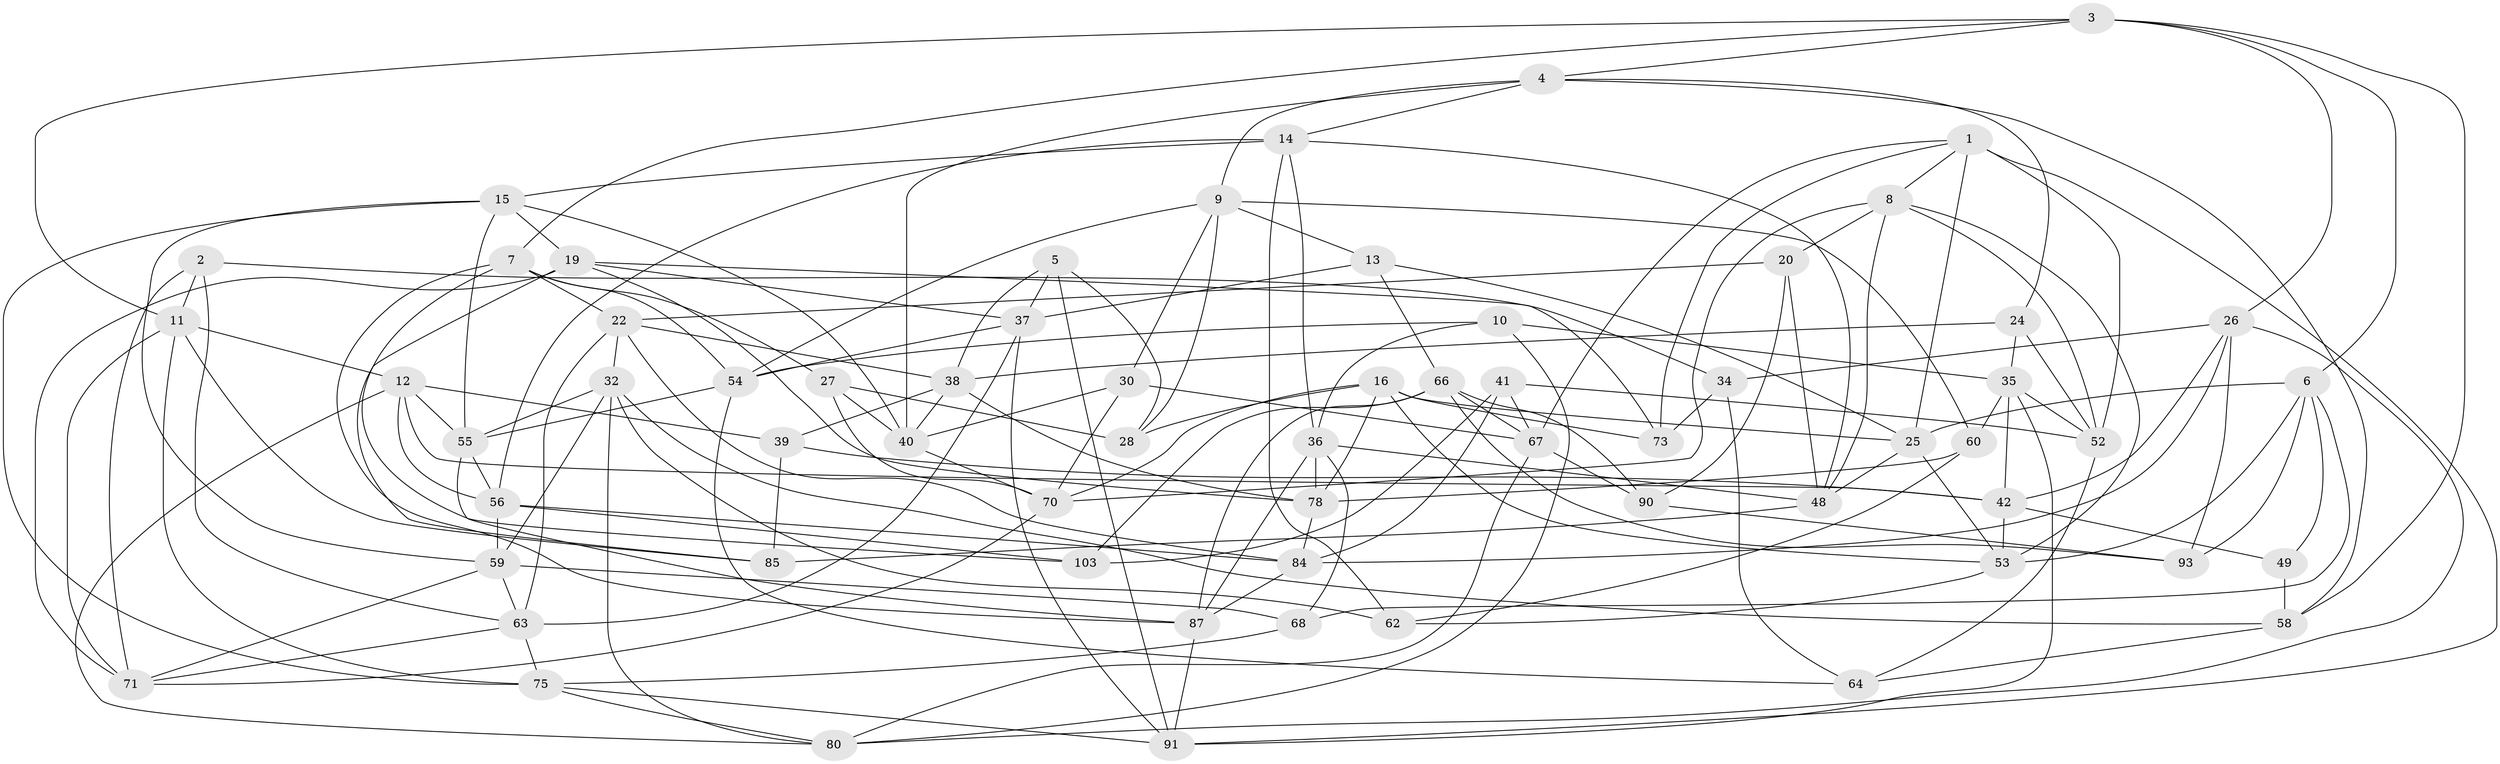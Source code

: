 // original degree distribution, {4: 1.0}
// Generated by graph-tools (version 1.1) at 2025/11/02/27/25 16:11:42]
// undirected, 64 vertices, 169 edges
graph export_dot {
graph [start="1"]
  node [color=gray90,style=filled];
  1 [super="+17"];
  2;
  3 [super="+47"];
  4 [super="+18"];
  5;
  6 [super="+31"];
  7 [super="+23"];
  8 [super="+45"];
  9 [super="+51"];
  10;
  11 [super="+44"];
  12 [super="+29"];
  13;
  14 [super="+100"];
  15 [super="+57"];
  16 [super="+21"];
  19 [super="+82"];
  20;
  22 [super="+43"];
  24;
  25 [super="+61"];
  26 [super="+33"];
  27;
  28;
  30;
  32 [super="+69"];
  34;
  35 [super="+88"];
  36 [super="+74"];
  37 [super="+102"];
  38 [super="+50"];
  39;
  40 [super="+46"];
  41;
  42 [super="+99"];
  48 [super="+101"];
  49;
  52 [super="+65"];
  53 [super="+72"];
  54 [super="+89"];
  55 [super="+95"];
  56 [super="+81"];
  58 [super="+96"];
  59 [super="+76"];
  60;
  62;
  63 [super="+83"];
  64;
  66 [super="+77"];
  67 [super="+98"];
  68;
  70 [super="+79"];
  71 [super="+92"];
  73;
  75 [super="+104"];
  78 [super="+94"];
  80 [super="+86"];
  84 [super="+105"];
  85;
  87 [super="+97"];
  90;
  91 [super="+106"];
  93;
  103;
  1 -- 25;
  1 -- 73;
  1 -- 91;
  1 -- 8;
  1 -- 67;
  1 -- 52;
  2 -- 63;
  2 -- 11;
  2 -- 34;
  2 -- 71;
  3 -- 6;
  3 -- 58;
  3 -- 4;
  3 -- 26;
  3 -- 11;
  3 -- 7;
  4 -- 24;
  4 -- 9;
  4 -- 58;
  4 -- 40;
  4 -- 14;
  5 -- 28;
  5 -- 37;
  5 -- 38;
  5 -- 91;
  6 -- 68;
  6 -- 93;
  6 -- 49;
  6 -- 25;
  6 -- 53;
  7 -- 27;
  7 -- 54;
  7 -- 103;
  7 -- 87;
  7 -- 22;
  8 -- 48;
  8 -- 52;
  8 -- 20;
  8 -- 70;
  8 -- 53;
  9 -- 60;
  9 -- 28;
  9 -- 54;
  9 -- 13;
  9 -- 30;
  10 -- 54;
  10 -- 35;
  10 -- 80;
  10 -- 36;
  11 -- 75;
  11 -- 12;
  11 -- 85;
  11 -- 71;
  12 -- 39;
  12 -- 80;
  12 -- 55;
  12 -- 56;
  12 -- 42;
  13 -- 25;
  13 -- 66;
  13 -- 37;
  14 -- 15;
  14 -- 62;
  14 -- 56;
  14 -- 36;
  14 -- 48;
  15 -- 19;
  15 -- 59;
  15 -- 40;
  15 -- 75;
  15 -- 55;
  16 -- 73;
  16 -- 28;
  16 -- 53;
  16 -- 78;
  16 -- 25;
  16 -- 70;
  19 -- 71;
  19 -- 85;
  19 -- 73;
  19 -- 37;
  19 -- 78;
  20 -- 90;
  20 -- 22;
  20 -- 48;
  22 -- 38;
  22 -- 84;
  22 -- 32;
  22 -- 63;
  24 -- 38;
  24 -- 52;
  24 -- 35;
  25 -- 53;
  25 -- 48;
  26 -- 34;
  26 -- 84;
  26 -- 93;
  26 -- 42;
  26 -- 80;
  27 -- 40;
  27 -- 70;
  27 -- 28;
  30 -- 40;
  30 -- 67;
  30 -- 70;
  32 -- 62;
  32 -- 59;
  32 -- 55;
  32 -- 58;
  32 -- 80;
  34 -- 64;
  34 -- 73;
  35 -- 52;
  35 -- 42;
  35 -- 60;
  35 -- 91;
  36 -- 48;
  36 -- 78;
  36 -- 87;
  36 -- 68;
  37 -- 91;
  37 -- 63;
  37 -- 54;
  38 -- 39;
  38 -- 78;
  38 -- 40;
  39 -- 85;
  39 -- 42;
  40 -- 70;
  41 -- 84;
  41 -- 103;
  41 -- 52;
  41 -- 67;
  42 -- 49;
  42 -- 53;
  48 -- 85;
  49 -- 58 [weight=2];
  52 -- 64;
  53 -- 62;
  54 -- 64;
  54 -- 55;
  55 -- 87;
  55 -- 56;
  56 -- 59;
  56 -- 84;
  56 -- 103;
  58 -- 64;
  59 -- 68;
  59 -- 63;
  59 -- 71;
  60 -- 78;
  60 -- 62;
  63 -- 75;
  63 -- 71;
  66 -- 87;
  66 -- 90;
  66 -- 67;
  66 -- 93;
  66 -- 103;
  67 -- 80;
  67 -- 90;
  68 -- 75;
  70 -- 71;
  75 -- 91;
  75 -- 80;
  78 -- 84;
  84 -- 87;
  87 -- 91;
  90 -- 93;
}
